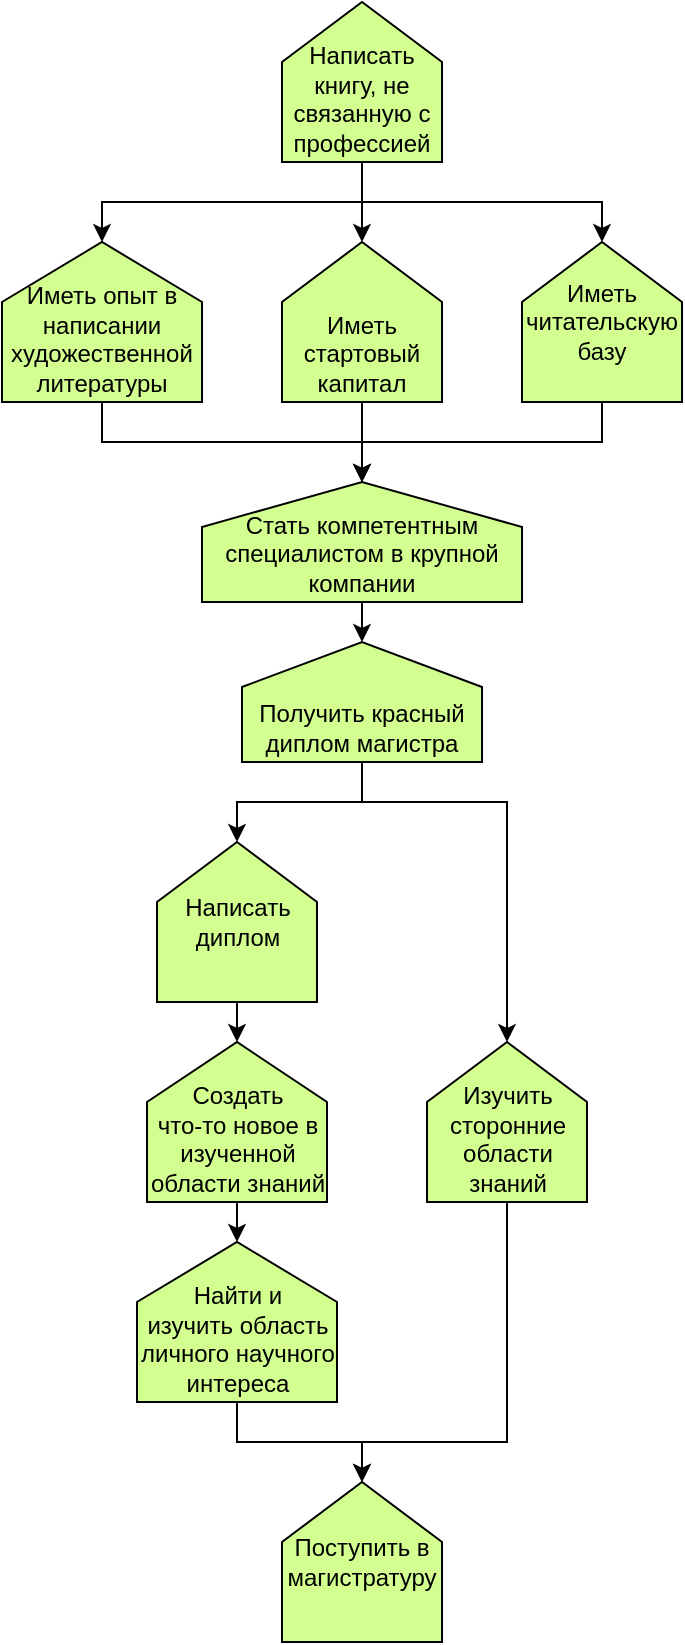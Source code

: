 <mxfile version="16.2.2" type="github">
  <diagram id="4LQUPDGlQvP18Hfxd0Ga" name="Page-1">
    <mxGraphModel dx="782" dy="379" grid="1" gridSize="10" guides="1" tooltips="1" connect="1" arrows="1" fold="1" page="1" pageScale="1" pageWidth="1169" pageHeight="1654" math="0" shadow="0">
      <root>
        <mxCell id="0" />
        <mxCell id="1" parent="0" />
        <mxCell id="Iiq10Op9Il-gLnGxzW6h-4" style="edgeStyle=orthogonalEdgeStyle;rounded=0;orthogonalLoop=1;jettySize=auto;html=1;exitX=0.5;exitY=0;exitDx=0;exitDy=0;entryX=0.5;entryY=1;entryDx=0;entryDy=0;" parent="1" source="Iiq10Op9Il-gLnGxzW6h-1" target="Iiq10Op9Il-gLnGxzW6h-2" edge="1">
          <mxGeometry relative="1" as="geometry" />
        </mxCell>
        <mxCell id="Iiq10Op9Il-gLnGxzW6h-5" style="edgeStyle=orthogonalEdgeStyle;rounded=0;orthogonalLoop=1;jettySize=auto;html=1;exitX=0.5;exitY=0;exitDx=0;exitDy=0;entryX=0.5;entryY=1;entryDx=0;entryDy=0;" parent="1" source="Iiq10Op9Il-gLnGxzW6h-1" target="Iiq10Op9Il-gLnGxzW6h-3" edge="1">
          <mxGeometry relative="1" as="geometry" />
        </mxCell>
        <mxCell id="Iiq10Op9Il-gLnGxzW6h-7" style="edgeStyle=orthogonalEdgeStyle;rounded=0;orthogonalLoop=1;jettySize=auto;html=1;exitX=0.5;exitY=0;exitDx=0;exitDy=0;entryX=0.5;entryY=1;entryDx=0;entryDy=0;" parent="1" source="Iiq10Op9Il-gLnGxzW6h-1" target="Iiq10Op9Il-gLnGxzW6h-6" edge="1">
          <mxGeometry relative="1" as="geometry" />
        </mxCell>
        <mxCell id="Iiq10Op9Il-gLnGxzW6h-1" value="Написать книгу, не связанную с профессией" style="shape=offPageConnector;whiteSpace=wrap;html=1;direction=west;fillColor=#D2FF8F;verticalAlign=bottom;horizontal=1;" parent="1" vertex="1">
          <mxGeometry x="360" y="120" width="80" height="80" as="geometry" />
        </mxCell>
        <mxCell id="Iiq10Op9Il-gLnGxzW6h-21" style="edgeStyle=orthogonalEdgeStyle;rounded=0;orthogonalLoop=1;jettySize=auto;html=1;exitX=0.5;exitY=0;exitDx=0;exitDy=0;entryX=0.5;entryY=1;entryDx=0;entryDy=0;" parent="1" source="Iiq10Op9Il-gLnGxzW6h-2" target="Iiq10Op9Il-gLnGxzW6h-8" edge="1">
          <mxGeometry relative="1" as="geometry" />
        </mxCell>
        <mxCell id="Iiq10Op9Il-gLnGxzW6h-2" value="Иметь опыт в написании художественной литературы" style="shape=offPageConnector;whiteSpace=wrap;html=1;direction=west;fillColor=#D2FF8F;verticalAlign=bottom;horizontal=1;" parent="1" vertex="1">
          <mxGeometry x="220" y="240" width="100" height="80" as="geometry" />
        </mxCell>
        <mxCell id="Iiq10Op9Il-gLnGxzW6h-9" style="edgeStyle=orthogonalEdgeStyle;rounded=0;orthogonalLoop=1;jettySize=auto;html=1;exitX=0.5;exitY=0;exitDx=0;exitDy=0;entryX=0.5;entryY=1;entryDx=0;entryDy=0;" parent="1" source="Iiq10Op9Il-gLnGxzW6h-3" target="Iiq10Op9Il-gLnGxzW6h-8" edge="1">
          <mxGeometry relative="1" as="geometry" />
        </mxCell>
        <mxCell id="Iiq10Op9Il-gLnGxzW6h-3" value="Иметь стартовый капитал" style="shape=offPageConnector;whiteSpace=wrap;html=1;direction=west;fillColor=#D2FF8F;verticalAlign=bottom;horizontal=1;size=0.375;" parent="1" vertex="1">
          <mxGeometry x="360" y="240" width="80" height="80" as="geometry" />
        </mxCell>
        <mxCell id="Iiq10Op9Il-gLnGxzW6h-22" style="edgeStyle=orthogonalEdgeStyle;rounded=0;orthogonalLoop=1;jettySize=auto;html=1;exitX=0.5;exitY=0;exitDx=0;exitDy=0;entryX=0.5;entryY=1;entryDx=0;entryDy=0;" parent="1" source="Iiq10Op9Il-gLnGxzW6h-6" target="Iiq10Op9Il-gLnGxzW6h-8" edge="1">
          <mxGeometry relative="1" as="geometry" />
        </mxCell>
        <mxCell id="Iiq10Op9Il-gLnGxzW6h-6" value="Иметь читательскую базу" style="shape=offPageConnector;whiteSpace=wrap;html=1;direction=west;fillColor=#D2FF8F;verticalAlign=middle;horizontal=1;" parent="1" vertex="1">
          <mxGeometry x="480" y="240" width="80" height="80" as="geometry" />
        </mxCell>
        <mxCell id="Iiq10Op9Il-gLnGxzW6h-18" style="edgeStyle=orthogonalEdgeStyle;rounded=0;orthogonalLoop=1;jettySize=auto;html=1;exitX=0.5;exitY=0;exitDx=0;exitDy=0;entryX=0.5;entryY=1;entryDx=0;entryDy=0;" parent="1" source="Iiq10Op9Il-gLnGxzW6h-8" target="Iiq10Op9Il-gLnGxzW6h-10" edge="1">
          <mxGeometry relative="1" as="geometry" />
        </mxCell>
        <mxCell id="Iiq10Op9Il-gLnGxzW6h-8" value="Стать компетентным специалистом в крупной компании" style="shape=offPageConnector;whiteSpace=wrap;html=1;direction=west;fillColor=#D2FF8F;verticalAlign=bottom;horizontal=1;" parent="1" vertex="1">
          <mxGeometry x="320" y="360" width="160" height="60" as="geometry" />
        </mxCell>
        <mxCell id="Iiq10Op9Il-gLnGxzW6h-16" style="edgeStyle=orthogonalEdgeStyle;rounded=0;orthogonalLoop=1;jettySize=auto;html=1;exitX=0.5;exitY=0;exitDx=0;exitDy=0;entryX=0.5;entryY=1;entryDx=0;entryDy=0;" parent="1" source="Iiq10Op9Il-gLnGxzW6h-10" target="Iiq10Op9Il-gLnGxzW6h-13" edge="1">
          <mxGeometry relative="1" as="geometry">
            <Array as="points">
              <mxPoint x="400" y="520" />
              <mxPoint x="338" y="520" />
            </Array>
          </mxGeometry>
        </mxCell>
        <mxCell id="Iiq10Op9Il-gLnGxzW6h-17" style="edgeStyle=orthogonalEdgeStyle;rounded=0;orthogonalLoop=1;jettySize=auto;html=1;exitX=0.5;exitY=0;exitDx=0;exitDy=0;entryX=0.5;entryY=1;entryDx=0;entryDy=0;" parent="1" source="Iiq10Op9Il-gLnGxzW6h-10" target="Iiq10Op9Il-gLnGxzW6h-12" edge="1">
          <mxGeometry relative="1" as="geometry">
            <Array as="points">
              <mxPoint x="400" y="520" />
              <mxPoint x="473" y="520" />
            </Array>
          </mxGeometry>
        </mxCell>
        <mxCell id="Iiq10Op9Il-gLnGxzW6h-10" value="Получить красный диплом магистра" style="shape=offPageConnector;whiteSpace=wrap;html=1;direction=west;fillColor=#D2FF8F;verticalAlign=bottom;horizontal=1;" parent="1" vertex="1">
          <mxGeometry x="340" y="440" width="120" height="60" as="geometry" />
        </mxCell>
        <mxCell id="Iiq10Op9Il-gLnGxzW6h-23" style="edgeStyle=orthogonalEdgeStyle;rounded=0;orthogonalLoop=1;jettySize=auto;html=1;exitX=0.5;exitY=0;exitDx=0;exitDy=0;entryX=0.5;entryY=1;entryDx=0;entryDy=0;" parent="1" source="Iiq10Op9Il-gLnGxzW6h-11" target="Iiq10Op9Il-gLnGxzW6h-20" edge="1">
          <mxGeometry relative="1" as="geometry" />
        </mxCell>
        <mxCell id="Iiq10Op9Il-gLnGxzW6h-11" value="Найти и&lt;br&gt;изучить область личного научного интереса" style="shape=offPageConnector;whiteSpace=wrap;html=1;direction=west;fillColor=#D2FF8F;verticalAlign=bottom;horizontal=1;" parent="1" vertex="1">
          <mxGeometry x="287.5" y="740" width="100" height="80" as="geometry" />
        </mxCell>
        <mxCell id="Iiq10Op9Il-gLnGxzW6h-24" style="edgeStyle=orthogonalEdgeStyle;rounded=0;orthogonalLoop=1;jettySize=auto;html=1;exitX=0.5;exitY=0;exitDx=0;exitDy=0;entryX=0.5;entryY=1;entryDx=0;entryDy=0;" parent="1" source="Iiq10Op9Il-gLnGxzW6h-12" target="Iiq10Op9Il-gLnGxzW6h-20" edge="1">
          <mxGeometry relative="1" as="geometry">
            <Array as="points">
              <mxPoint x="473" y="840" />
              <mxPoint x="400" y="840" />
            </Array>
          </mxGeometry>
        </mxCell>
        <mxCell id="Iiq10Op9Il-gLnGxzW6h-12" value="Изучить сторонние области знаний" style="shape=offPageConnector;whiteSpace=wrap;html=1;direction=west;fillColor=#D2FF8F;verticalAlign=bottom;horizontal=1;" parent="1" vertex="1">
          <mxGeometry x="432.5" y="640" width="80" height="80" as="geometry" />
        </mxCell>
        <mxCell id="Iiq10Op9Il-gLnGxzW6h-14" style="edgeStyle=orthogonalEdgeStyle;rounded=0;orthogonalLoop=1;jettySize=auto;html=1;exitX=0.5;exitY=0;exitDx=0;exitDy=0;entryX=0.5;entryY=1;entryDx=0;entryDy=0;" parent="1" source="Iiq10Op9Il-gLnGxzW6h-27" target="Iiq10Op9Il-gLnGxzW6h-11" edge="1">
          <mxGeometry relative="1" as="geometry">
            <mxPoint x="337.5" y="720" as="sourcePoint" />
          </mxGeometry>
        </mxCell>
        <mxCell id="Iiq10Op9Il-gLnGxzW6h-28" style="edgeStyle=orthogonalEdgeStyle;rounded=0;orthogonalLoop=1;jettySize=auto;html=1;exitX=0.5;exitY=0;exitDx=0;exitDy=0;entryX=0.5;entryY=1;entryDx=0;entryDy=0;" parent="1" source="Iiq10Op9Il-gLnGxzW6h-13" target="Iiq10Op9Il-gLnGxzW6h-27" edge="1">
          <mxGeometry relative="1" as="geometry" />
        </mxCell>
        <mxCell id="Iiq10Op9Il-gLnGxzW6h-13" value="Написать диплом" style="shape=offPageConnector;whiteSpace=wrap;html=1;direction=west;fillColor=#D2FF8F;verticalAlign=middle;horizontal=1;" parent="1" vertex="1">
          <mxGeometry x="297.5" y="540" width="80" height="80" as="geometry" />
        </mxCell>
        <mxCell id="Iiq10Op9Il-gLnGxzW6h-20" value="Поступить в магистратуру" style="shape=offPageConnector;whiteSpace=wrap;html=1;direction=west;fillColor=#D2FF8F;verticalAlign=middle;horizontal=1;" parent="1" vertex="1">
          <mxGeometry x="360" y="860" width="80" height="80" as="geometry" />
        </mxCell>
        <mxCell id="Iiq10Op9Il-gLnGxzW6h-27" value="Создать&lt;br&gt;что-то новое в изученной области знаний" style="shape=offPageConnector;whiteSpace=wrap;html=1;direction=west;fillColor=#D2FF8F;verticalAlign=bottom;horizontal=1;" parent="1" vertex="1">
          <mxGeometry x="292.5" y="640" width="90" height="80" as="geometry" />
        </mxCell>
      </root>
    </mxGraphModel>
  </diagram>
</mxfile>
